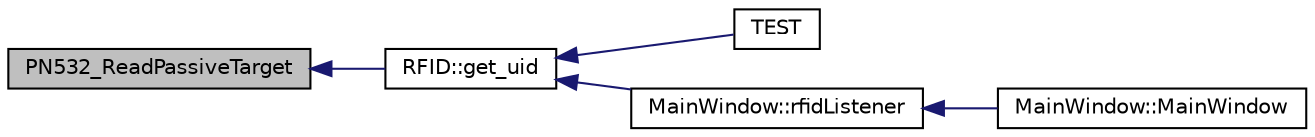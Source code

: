 digraph "PN532_ReadPassiveTarget"
{
  edge [fontname="Helvetica",fontsize="10",labelfontname="Helvetica",labelfontsize="10"];
  node [fontname="Helvetica",fontsize="10",shape=record];
  rankdir="LR";
  Node1 [label="PN532_ReadPassiveTarget",height=0.2,width=0.4,color="black", fillcolor="grey75", style="filled", fontcolor="black"];
  Node1 -> Node2 [dir="back",color="midnightblue",fontsize="10",style="solid"];
  Node2 [label="RFID::get_uid",height=0.2,width=0.4,color="black", fillcolor="white", style="filled",URL="$class_r_f_i_d.html#a99dfed3a0809e70d05b7b58fcaa4e292",tooltip="PN532 checks if card is present and read. "];
  Node2 -> Node3 [dir="back",color="midnightblue",fontsize="10",style="solid"];
  Node3 [label="TEST",height=0.2,width=0.4,color="black", fillcolor="white", style="filled",URL="$testas608_8h.html#a48bb703bfe66087b5ddd129d726b358e"];
  Node2 -> Node4 [dir="back",color="midnightblue",fontsize="10",style="solid"];
  Node4 [label="MainWindow::rfidListener",height=0.2,width=0.4,color="black", fillcolor="white", style="filled",URL="$class_main_window.html#af35c36df2b6650b0ea50d6afa5c24874",tooltip="Listener for RFID reader. "];
  Node4 -> Node5 [dir="back",color="midnightblue",fontsize="10",style="solid"];
  Node5 [label="MainWindow::MainWindow",height=0.2,width=0.4,color="black", fillcolor="white", style="filled",URL="$class_main_window.html#a996c5a2b6f77944776856f08ec30858d",tooltip="MainWindow Constructor. "];
}
